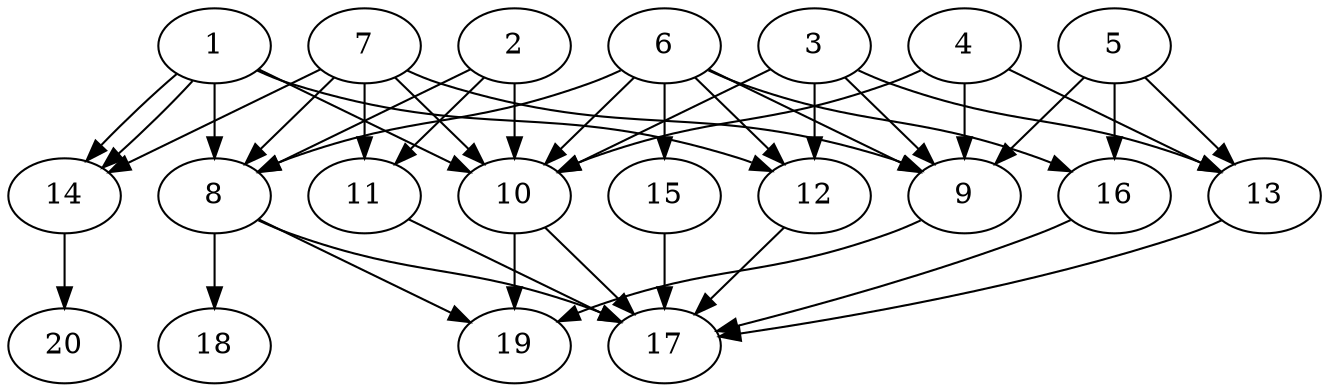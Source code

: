 // DAG automatically generated by daggen at Tue Jul 23 14:34:08 2019
// ./daggen --dot -n 20 --ccr 0.5 --fat 0.7 --regular 0.5 --density 0.8 --mindata 5242880 --maxdata 52428800 
digraph G {
  1 [size="100210688", alpha="0.10", expect_size="50105344"] 
  1 -> 8 [size ="50105344"]
  1 -> 10 [size ="50105344"]
  1 -> 12 [size ="50105344"]
  1 -> 14 [size ="50105344"]
  1 -> 14 [size ="50105344"]
  2 [size="42147840", alpha="0.19", expect_size="21073920"] 
  2 -> 8 [size ="21073920"]
  2 -> 10 [size ="21073920"]
  2 -> 11 [size ="21073920"]
  3 [size="65974272", alpha="0.04", expect_size="32987136"] 
  3 -> 9 [size ="32987136"]
  3 -> 10 [size ="32987136"]
  3 -> 12 [size ="32987136"]
  3 -> 13 [size ="32987136"]
  4 [size="55672832", alpha="0.07", expect_size="27836416"] 
  4 -> 9 [size ="27836416"]
  4 -> 10 [size ="27836416"]
  4 -> 13 [size ="27836416"]
  5 [size="28381184", alpha="0.01", expect_size="14190592"] 
  5 -> 9 [size ="14190592"]
  5 -> 13 [size ="14190592"]
  5 -> 16 [size ="14190592"]
  6 [size="93917184", alpha="0.05", expect_size="46958592"] 
  6 -> 8 [size ="46958592"]
  6 -> 9 [size ="46958592"]
  6 -> 10 [size ="46958592"]
  6 -> 12 [size ="46958592"]
  6 -> 15 [size ="46958592"]
  6 -> 16 [size ="46958592"]
  7 [size="59531264", alpha="0.18", expect_size="29765632"] 
  7 -> 8 [size ="29765632"]
  7 -> 9 [size ="29765632"]
  7 -> 10 [size ="29765632"]
  7 -> 11 [size ="29765632"]
  7 -> 14 [size ="29765632"]
  8 [size="15181824", alpha="0.05", expect_size="7590912"] 
  8 -> 17 [size ="7590912"]
  8 -> 18 [size ="7590912"]
  8 -> 19 [size ="7590912"]
  9 [size="89618432", alpha="0.19", expect_size="44809216"] 
  9 -> 19 [size ="44809216"]
  10 [size="64468992", alpha="0.14", expect_size="32234496"] 
  10 -> 17 [size ="32234496"]
  10 -> 19 [size ="32234496"]
  11 [size="87449600", alpha="0.01", expect_size="43724800"] 
  11 -> 17 [size ="43724800"]
  12 [size="41392128", alpha="0.02", expect_size="20696064"] 
  12 -> 17 [size ="20696064"]
  13 [size="37918720", alpha="0.14", expect_size="18959360"] 
  13 -> 17 [size ="18959360"]
  14 [size="56238080", alpha="0.10", expect_size="28119040"] 
  14 -> 20 [size ="28119040"]
  15 [size="89901056", alpha="0.12", expect_size="44950528"] 
  15 -> 17 [size ="44950528"]
  16 [size="96264192", alpha="0.12", expect_size="48132096"] 
  16 -> 17 [size ="48132096"]
  17 [size="25714688", alpha="0.00", expect_size="12857344"] 
  18 [size="15949824", alpha="0.15", expect_size="7974912"] 
  19 [size="40937472", alpha="0.12", expect_size="20468736"] 
  20 [size="36880384", alpha="0.19", expect_size="18440192"] 
}
